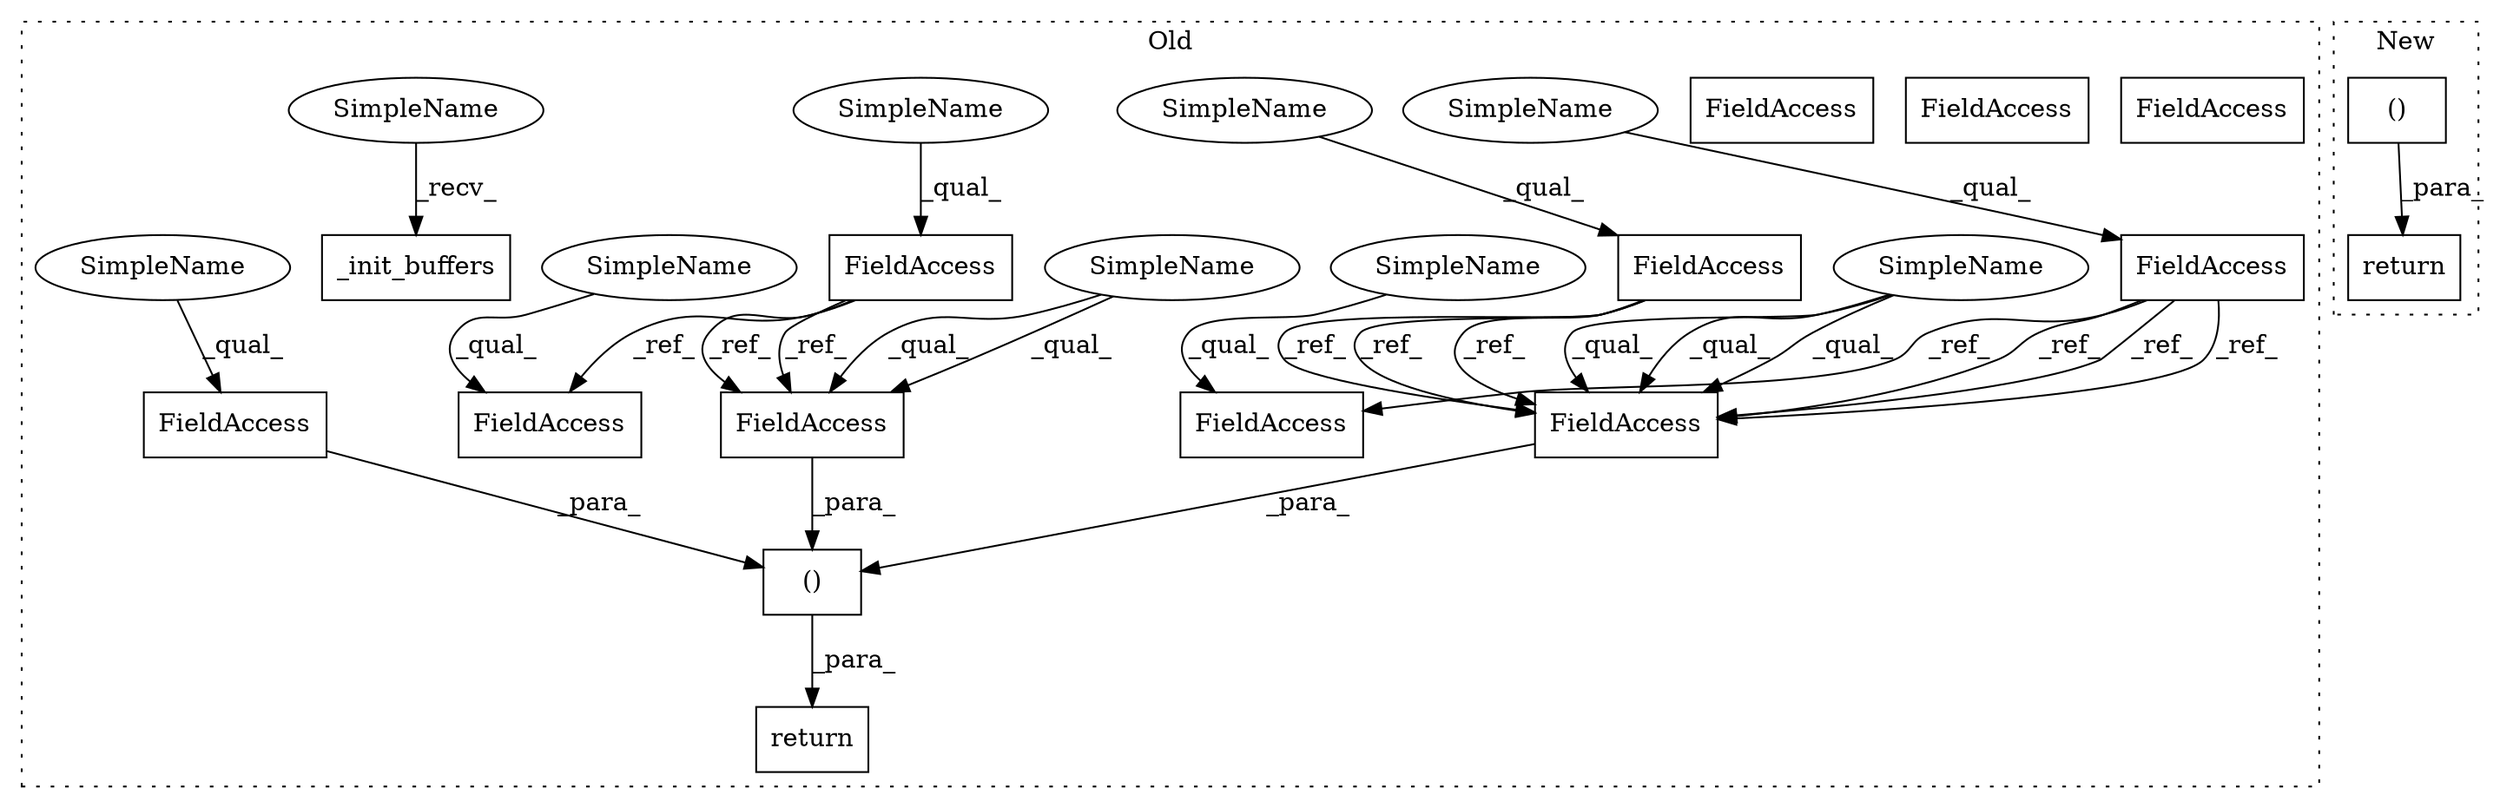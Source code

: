 digraph G {
subgraph cluster0 {
1 [label="_init_buffers" a="32" s="7450,7470" l="14,1" shape="box"];
4 [label="FieldAccess" a="22" s="8806" l="14" shape="box"];
5 [label="()" a="106" s="9148" l="71" shape="box"];
6 [label="FieldAccess" a="22" s="9148" l="15" shape="box"];
7 [label="FieldAccess" a="22" s="9176" l="16" shape="box"];
8 [label="FieldAccess" a="22" s="9205" l="14" shape="box"];
9 [label="FieldAccess" a="22" s="8925" l="14" shape="box"];
10 [label="FieldAccess" a="22" s="8660" l="16" shape="box"];
11 [label="return" a="41" s="9136" l="12" shape="box"];
12 [label="FieldAccess" a="22" s="9108" l="14" shape="box"];
13 [label="FieldAccess" a="22" s="8821" l="16" shape="box"];
14 [label="FieldAccess" a="22" s="9205" l="14" shape="box"];
15 [label="FieldAccess" a="22" s="9176" l="16" shape="box"];
16 [label="FieldAccess" a="22" s="9205" l="14" shape="box"];
17 [label="SimpleName" a="42" s="8925" l="4" shape="ellipse"];
18 [label="SimpleName" a="42" s="9205" l="4" shape="ellipse"];
19 [label="SimpleName" a="42" s="8821" l="4" shape="ellipse"];
20 [label="SimpleName" a="42" s="8660" l="4" shape="ellipse"];
21 [label="SimpleName" a="42" s="9176" l="4" shape="ellipse"];
22 [label="SimpleName" a="42" s="8806" l="4" shape="ellipse"];
23 [label="SimpleName" a="42" s="9148" l="4" shape="ellipse"];
24 [label="SimpleName" a="42" s="7445" l="4" shape="ellipse"];
25 [label="SimpleName" a="42" s="9108" l="4" shape="ellipse"];
label = "Old";
style="dotted";
}
subgraph cluster1 {
2 [label="return" a="41" s="8286" l="12" shape="box"];
3 [label="()" a="106" s="8298" l="56" shape="box"];
label = "New";
style="dotted";
}
3 -> 2 [label="_para_"];
4 -> 16 [label="_ref_"];
4 -> 16 [label="_ref_"];
4 -> 16 [label="_ref_"];
5 -> 11 [label="_para_"];
6 -> 5 [label="_para_"];
9 -> 16 [label="_ref_"];
9 -> 12 [label="_ref_"];
9 -> 16 [label="_ref_"];
9 -> 16 [label="_ref_"];
10 -> 15 [label="_ref_"];
10 -> 15 [label="_ref_"];
10 -> 13 [label="_ref_"];
15 -> 5 [label="_para_"];
16 -> 5 [label="_para_"];
17 -> 9 [label="_qual_"];
18 -> 16 [label="_qual_"];
18 -> 16 [label="_qual_"];
18 -> 16 [label="_qual_"];
19 -> 13 [label="_qual_"];
20 -> 10 [label="_qual_"];
21 -> 15 [label="_qual_"];
21 -> 15 [label="_qual_"];
22 -> 4 [label="_qual_"];
23 -> 6 [label="_qual_"];
24 -> 1 [label="_recv_"];
25 -> 12 [label="_qual_"];
}